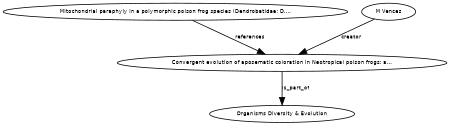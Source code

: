 digraph G {
size="3,3";
node [fontsize=7, fontname="Helvetica"];
edge [fontsize=7, fontname="Helvetica"];
node0 [label="Convergent evolution of aposematic coloration in Neotropical poison frogs: a...", width=0.27433100247,height=0.27433100247];
node1 [label="Mitochondrial paraphyly in a polymorphic poison frog species (Dendrobatidae; D....", width=0.27433100247,height=0.27433100247];
node2 [label="M Vences", width=0.27433100247,height=0.27433100247];
node3 [label="Organisms Diversity & Evolution", width=0.27433100247,height=0.27433100247];
node1 -> node0 [label="references"];
node2 -> node0 [label="creator"];
node0 -> node3 [label="is_part_of"];
}

